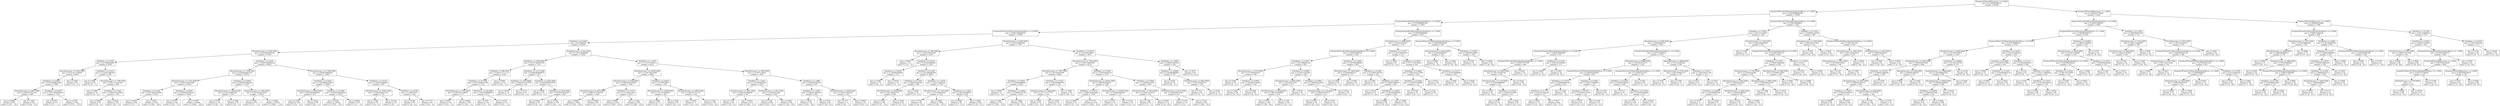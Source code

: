digraph Tree {
0 [label="NumberOfTimes90DaysLate <= 0.5000\ngini = 0.129328546814\nsamples = 80180", shape="box"] ;
1 [label="NumberOfTime30-59DaysPastDueNotWorse <= 1.5000\ngini = 0.0933586884308\nsamples = 75638", shape="box"] ;
0 -> 1 ;
2 [label="NumberOfTime60-89DaysPastDueNotWorse <= 0.5000\ngini = 0.0783669697581\nsamples = 72407", shape="box"] ;
1 -> 2 ;
3 [label="NumberOfTime30-59DaysPastDueNotWorse <= 0.5000\ngini = 0.0691168549078\nsamples = 70390", shape="box"] ;
2 -> 3 ;
4 [label="DebtRatio <= 0.5632\ngini = 0.057686196\nsamples = 63209", shape="box"] ;
3 -> 4 ;
5 [label="MonthlyIncome <= 3045.5000\ngini = 0.0478836539183\nsamples = 51947", shape="box"] ;
4 -> 5 ;
6 [label="DebtRatio <= 0.5255\ngini = 0.07568545499\nsamples = 8326", shape="box"] ;
5 -> 6 ;
7 [label="MonthlyIncome <= 3019.5000\ngini = 0.0741317190606\nsamples = 8067", shape="box"] ;
6 -> 7 ;
8 [label="DebtRatio <= 0.0002\ngini = 0.0733605819559\nsamples = 7998", shape="box"] ;
7 -> 8 ;
9 [label="MonthlyIncome <= 2097.0000\ngini = 0.0970275312341\nsamples = 665", shape="box"] ;
8 -> 9 ;
10 [label="gini = 0.0696\nsamples = 443\nvalue = [ 427.   16.]", shape="box"] ;
9 -> 10 ;
11 [label="gini = 0.1490\nsamples = 222\nvalue = [ 204.   18.]", shape="box"] ;
9 -> 11 ;
12 [label="DebtRatio <= 0.0025\ngini = 0.0711809253916\nsamples = 7333", shape="box"] ;
8 -> 12 ;
13 [label="gini = 0.0073\nsamples = 272\nvalue = [ 271.    1.]", shape="box"] ;
12 -> 13 ;
14 [label="gini = 0.0736\nsamples = 7061\nvalue = [ 6791.   270.]", shape="box"] ;
12 -> 14 ;
15 [label="gini = 0.1588\nsamples = 69\nvalue = [ 63.   6.]", shape="box"] ;
7 -> 15 ;
16 [label="DebtRatio <= 0.5319\ngini = 0.122657682503\nsamples = 259", shape="box"] ;
6 -> 16 ;
17 [label="gini = 0.2408\nsamples = 50\nvalue = [ 43.   7.]", shape="box"] ;
16 -> 17 ;
18 [label="MonthlyIncome <= 1786.5000\ngini = 0.0911151301481\nsamples = 209", shape="box"] ;
16 -> 18 ;
19 [label="gini = 0.1800\nsamples = 50\nvalue = [ 45.   5.]", shape="box"] ;
18 -> 19 ;
20 [label="DebtRatio <= 0.5441\ngini = 0.0609153118943\nsamples = 159", shape="box"] ;
18 -> 20 ;
21 [label="gini = 0.0000\nsamples = 56\nvalue = [ 56.   0.]", shape="box"] ;
20 -> 21 ;
22 [label="gini = 0.0924\nsamples = 103\nvalue = [ 98.   5.]", shape="box"] ;
20 -> 22 ;
23 [label="DebtRatio <= 0.3195\ngini = 0.0424768294428\nsamples = 43621", shape="box"] ;
5 -> 23 ;
24 [label="MonthlyIncome <= 7224.5000\ngini = 0.0359463827134\nsamples = 28730", shape="box"] ;
23 -> 24 ;
25 [label="MonthlyIncome <= 3725.5000\ngini = 0.0425732412568\nsamples = 15533", shape="box"] ;
24 -> 25 ;
26 [label="DebtRatio <= 0.0144\ngini = 0.0574649135946\nsamples = 2533", shape="box"] ;
25 -> 26 ;
27 [label="gini = 0.0238\nsamples = 580\nvalue = [ 573.    7.]", shape="box"] ;
26 -> 27 ;
28 [label="gini = 0.0672\nsamples = 1953\nvalue = [ 1885.    68.]", shape="box"] ;
26 -> 28 ;
29 [label="DebtRatio <= 0.0001\ngini = 0.0396429704142\nsamples = 13000", shape="box"] ;
25 -> 29 ;
30 [label="gini = 0.0727\nsamples = 344\nvalue = [ 331.   13.]", shape="box"] ;
29 -> 30 ;
31 [label="gini = 0.0387\nsamples = 12656\nvalue = [ 12406.    250.]", shape="box"] ;
29 -> 31 ;
32 [label="DebtRatio <= 0.0000\ngini = 0.0280854460202\nsamples = 13197", shape="box"] ;
24 -> 32 ;
33 [label="MonthlyIncome <= 10916.5000\ngini = 0.103732897085\nsamples = 164", shape="box"] ;
32 -> 33 ;
34 [label="gini = 0.0701\nsamples = 110\nvalue = [ 106.    4.]", shape="box"] ;
33 -> 34 ;
35 [label="gini = 0.1680\nsamples = 54\nvalue = [ 49.   5.]", shape="box"] ;
33 -> 35 ;
36 [label="MonthlyIncome <= 7599.5000\ngini = 0.0270914675634\nsamples = 13033", shape="box"] ;
32 -> 36 ;
37 [label="gini = 0.0061\nsamples = 974\nvalue = [ 971.    3.]", shape="box"] ;
36 -> 37 ;
38 [label="gini = 0.0288\nsamples = 12059\nvalue = [ 11883.    176.]", shape="box"] ;
36 -> 38 ;
39 [label="MonthlyIncome <= 17569.5000\ngini = 0.0549455968582\nsamples = 14891", shape="box"] ;
23 -> 39 ;
40 [label="DebtRatio <= 0.3226\ngini = 0.0538684253049\nsamples = 14584", shape="box"] ;
39 -> 40 ;
41 [label="MonthlyIncome <= 8520.5000\ngini = 0.0974862909903\nsamples = 253", shape="box"] ;
40 -> 41 ;
42 [label="gini = 0.1356\nsamples = 164\nvalue = [ 152.   12.]", shape="box"] ;
41 -> 42 ;
43 [label="gini = 0.0222\nsamples = 89\nvalue = [ 88.   1.]", shape="box"] ;
41 -> 43 ;
44 [label="DebtRatio <= 0.5583\ngini = 0.0530782425642\nsamples = 14331", shape="box"] ;
40 -> 44 ;
45 [label="gini = 0.0536\nsamples = 14184\nvalue = [ 13793.    391.]", shape="box"] ;
44 -> 45 ;
46 [label="gini = 0.0000\nsamples = 147\nvalue = [ 147.    0.]", shape="box"] ;
44 -> 46 ;
47 [label="DebtRatio <= 0.4133\ngini = 0.104616494605\nsamples = 307", shape="box"] ;
39 -> 47 ;
48 [label="MonthlyIncome <= 19327.5000\ngini = 0.0543054211791\nsamples = 179", shape="box"] ;
47 -> 48 ;
49 [label="gini = 0.1284\nsamples = 58\nvalue = [ 54.   4.]", shape="box"] ;
48 -> 49 ;
50 [label="gini = 0.0164\nsamples = 121\nvalue = [ 120.    1.]", shape="box"] ;
48 -> 50 ;
51 [label="DebtRatio <= 0.4705\ngini = 0.169921875\nsamples = 128", shape="box"] ;
47 -> 51 ;
52 [label="gini = 0.2188\nsamples = 64\nvalue = [ 56.   8.]", shape="box"] ;
51 -> 52 ;
53 [label="gini = 0.1172\nsamples = 64\nvalue = [ 60.   4.]", shape="box"] ;
51 -> 53 ;
54 [label="MonthlyIncome <= 931.0000\ngini = 0.101510648946\nsamples = 11262", shape="box"] ;
4 -> 54 ;
55 [label="DebtRatio <= 1606.0000\ngini = 0.0337548152709\nsamples = 1747", shape="box"] ;
54 -> 55 ;
56 [label="DebtRatio <= 896.0000\ngini = 0.0263111111111\nsamples = 1350", shape="box"] ;
55 -> 56 ;
57 [label="DebtRatio <= 44.7500\ngini = 0.0312964327186\nsamples = 1132", shape="box"] ;
56 -> 57 ;
58 [label="MonthlyIncome <= 750.5000\ngini = 0.0193351734816\nsamples = 717", shape="box"] ;
57 -> 58 ;
59 [label="gini = 0.0077\nsamples = 518\nvalue = [ 516.    2.]", shape="box"] ;
58 -> 59 ;
60 [label="gini = 0.0490\nsamples = 199\nvalue = [ 194.    5.]", shape="box"] ;
58 -> 60 ;
61 [label="DebtRatio <= 130.5000\ngini = 0.051606909566\nsamples = 415", shape="box"] ;
57 -> 61 ;
62 [label="gini = 0.1097\nsamples = 103\nvalue = [ 97.   6.]", shape="box"] ;
61 -> 62 ;
63 [label="gini = 0.0315\nsamples = 312\nvalue = [ 307.    5.]", shape="box"] ;
61 -> 63 ;
64 [label="gini = 0.0000\nsamples = 218\nvalue = [ 218.    0.]", shape="box"] ;
56 -> 64 ;
65 [label="DebtRatio <= 2113.2500\ngini = 0.0586260936875\nsamples = 397", shape="box"] ;
55 -> 65 ;
66 [label="DebtRatio <= 1879.0000\ngini = 0.0920915712799\nsamples = 124", shape="box"] ;
65 -> 66 ;
67 [label="gini = 0.0526\nsamples = 74\nvalue = [ 72.   2.]", shape="box"] ;
66 -> 67 ;
68 [label="gini = 0.1472\nsamples = 50\nvalue = [ 46.   4.]", shape="box"] ;
66 -> 68 ;
69 [label="DebtRatio <= 2423.5000\ngini = 0.0429899770559\nsamples = 273", shape="box"] ;
65 -> 69 ;
70 [label="gini = 0.0000\nsamples = 53\nvalue = [ 53.   0.]", shape="box"] ;
69 -> 70 ;
71 [label="DebtRatio <= 3235.5000\ngini = 0.0530578512397\nsamples = 220", shape="box"] ;
69 -> 71 ;
72 [label="gini = 0.0783\nsamples = 98\nvalue = [ 94.   4.]", shape="box"] ;
71 -> 72 ;
73 [label="gini = 0.0322\nsamples = 122\nvalue = [ 120.    2.]", shape="box"] ;
71 -> 73 ;
74 [label="DebtRatio <= 1.1553\ngini = 0.113373198112\nsamples = 9515", shape="box"] ;
54 -> 74 ;
75 [label="MonthlyIncome <= 10030.0000\ngini = 0.104778221668\nsamples = 8023", shape="box"] ;
74 -> 75 ;
76 [label="MonthlyIncome <= 4148.0000\ngini = 0.0999739726588\nsamples = 7504", shape="box"] ;
75 -> 76 ;
77 [label="MonthlyIncome <= 4074.0000\ngini = 0.0867077750108\nsamples = 3589", shape="box"] ;
76 -> 77 ;
78 [label="gini = 0.0889\nsamples = 3495\nvalue = [ 3332.   163.]", shape="box"] ;
77 -> 78 ;
79 [label="gini = 0.0000\nsamples = 94\nvalue = [ 94.   0.]", shape="box"] ;
77 -> 79 ;
80 [label="DebtRatio <= 0.7379\ngini = 0.11194537824\nsamples = 3915", shape="box"] ;
76 -> 80 ;
81 [label="gini = 0.0981\nsamples = 2514\nvalue = [ 2384.   130.]", shape="box"] ;
80 -> 81 ;
82 [label="gini = 0.1362\nsamples = 1401\nvalue = [ 1298.   103.]", shape="box"] ;
80 -> 82 ;
83 [label="DebtRatio <= 0.6361\ngini = 0.17099728617\nsamples = 519", shape="box"] ;
75 -> 83 ;
84 [label="MonthlyIncome <= 12662.0000\ngini = 0.111237836395\nsamples = 203", shape="box"] ;
83 -> 84 ;
85 [label="gini = 0.0683\nsamples = 113\nvalue = [ 109.    4.]", shape="box"] ;
84 -> 85 ;
86 [label="gini = 0.1620\nsamples = 90\nvalue = [ 82.   8.]", shape="box"] ;
84 -> 86 ;
87 [label="MonthlyIncome <= 10903.0000\ngini = 0.206757731133\nsamples = 316", shape="box"] ;
83 -> 87 ;
88 [label="gini = 0.2975\nsamples = 77\nvalue = [ 63.  14.]", shape="box"] ;
87 -> 88 ;
89 [label="gini = 0.1739\nsamples = 239\nvalue = [ 216.   23.]", shape="box"] ;
87 -> 89 ;
90 [label="MonthlyIncome <= 3656.0000\ngini = 0.15797119939\nsamples = 1492", shape="box"] ;
74 -> 90 ;
91 [label="DebtRatio <= 1.4915\ngini = 0.115630825902\nsamples = 1055", shape="box"] ;
90 -> 91 ;
92 [label="MonthlyIncome <= 1461.5000\ngini = 0.0830191908936\nsamples = 507", shape="box"] ;
91 -> 92 ;
93 [label="gini = 0.1732\nsamples = 94\nvalue = [ 85.   9.]", shape="box"] ;
92 -> 93 ;
94 [label="gini = 0.0610\nsamples = 413\nvalue = [ 400.   13.]", shape="box"] ;
92 -> 94 ;
95 [label="MonthlyIncome <= 2413.5000\ngini = 0.14462011828\nsamples = 548", shape="box"] ;
91 -> 95 ;
96 [label="gini = 0.1194\nsamples = 392\nvalue = [ 367.   25.]", shape="box"] ;
95 -> 96 ;
97 [label="gini = 0.2041\nsamples = 156\nvalue = [ 138.   18.]", shape="box"] ;
95 -> 97 ;
98 [label="DebtRatio <= 1.6967\ngini = 0.250009163791\nsamples = 437", shape="box"] ;
90 -> 98 ;
99 [label="DebtRatio <= 1.4567\ngini = 0.292912459563\nsamples = 303", shape="box"] ;
98 -> 99 ;
100 [label="gini = 0.2674\nsamples = 239\nvalue = [ 201.   38.]", shape="box"] ;
99 -> 100 ;
101 [label="gini = 0.3750\nsamples = 64\nvalue = [ 48.  16.]", shape="box"] ;
99 -> 101 ;
102 [label="MonthlyIncome <= 6320.5000\ngini = 0.138115393183\nsamples = 134", shape="box"] ;
98 -> 102 ;
103 [label="gini = 0.1777\nsamples = 71\nvalue = [ 64.   7.]", shape="box"] ;
102 -> 103 ;
104 [label="gini = 0.0907\nsamples = 63\nvalue = [ 60.   3.]", shape="box"] ;
102 -> 104 ;
105 [label="MonthlyIncome <= 4000.5000\ngini = 0.163276805382\nsamples = 7181", shape="box"] ;
3 -> 105 ;
106 [label="MonthlyIncome <= 386.5000\ngini = 0.215978679248\nsamples = 2306", shape="box"] ;
105 -> 106 ;
107 [label="gini = 0.0000\nsamples = 113\nvalue = [ 113.    0.]", shape="box"] ;
106 -> 107 ;
108 [label="DebtRatio <= 0.0123\ngini = 0.225463892595\nsamples = 2193", shape="box"] ;
106 -> 108 ;
109 [label="DebtRatio <= 0.0040\ngini = 0.118048236096\nsamples = 127", shape="box"] ;
108 -> 109 ;
110 [label="gini = 0.1490\nsamples = 74\nvalue = [ 68.   6.]", shape="box"] ;
109 -> 110 ;
111 [label="gini = 0.0726\nsamples = 53\nvalue = [ 51.   2.]", shape="box"] ;
109 -> 111 ;
112 [label="DebtRatio <= 0.1356\ngini = 0.231489594589\nsamples = 2066", shape="box"] ;
108 -> 112 ;
113 [label="DebtRatio <= 0.1203\ngini = 0.284934221623\nsamples = 308", shape="box"] ;
112 -> 113 ;
114 [label="MonthlyIncome <= 3329.0000\ngini = 0.251186827715\nsamples = 258", shape="box"] ;
113 -> 114 ;
115 [label="gini = 0.2128\nsamples = 190\nvalue = [ 167.   23.]", shape="box"] ;
114 -> 115 ;
116 [label="gini = 0.3439\nsamples = 68\nvalue = [ 53.  15.]", shape="box"] ;
114 -> 116 ;
117 [label="gini = 0.4200\nsamples = 50\nvalue = [ 35.  15.]", shape="box"] ;
113 -> 117 ;
118 [label="DebtRatio <= 1.0478\ngini = 0.221516202221\nsamples = 1758", shape="box"] ;
112 -> 118 ;
119 [label="MonthlyIncome <= 1251.5000\ngini = 0.211559415045\nsamples = 1522", shape="box"] ;
118 -> 119 ;
120 [label="gini = 0.3750\nsamples = 64\nvalue = [ 48.  16.]", shape="box"] ;
119 -> 120 ;
121 [label="gini = 0.2028\nsamples = 1458\nvalue = [ 1291.   167.]", shape="box"] ;
119 -> 121 ;
122 [label="DebtRatio <= 1.1484\ngini = 0.281528296467\nsamples = 236", shape="box"] ;
118 -> 122 ;
123 [label="gini = 0.3848\nsamples = 50\nvalue = [ 37.  13.]", shape="box"] ;
122 -> 123 ;
124 [label="gini = 0.2482\nsamples = 186\nvalue = [ 159.   27.]", shape="box"] ;
122 -> 124 ;
125 [label="DebtRatio <= 0.7639\ngini = 0.136785798817\nsamples = 4875", shape="box"] ;
105 -> 125 ;
126 [label="MonthlyIncome <= 7503.0000\ngini = 0.125478407006\nsamples = 4579", shape="box"] ;
125 -> 126 ;
127 [label="MonthlyIncome <= 7287.5000\ngini = 0.143700455389\nsamples = 2464", shape="box"] ;
126 -> 127 ;
128 [label="DebtRatio <= 0.0051\ngini = 0.136049489697\nsamples = 2302", shape="box"] ;
127 -> 128 ;
129 [label="gini = 0.0000\nsamples = 51\nvalue = [ 51.   0.]", shape="box"] ;
128 -> 129 ;
130 [label="DebtRatio <= 0.4842\ngini = 0.138882151395\nsamples = 2251", shape="box"] ;
128 -> 130 ;
131 [label="gini = 0.1485\nsamples = 1721\nvalue = [ 1582.   139.]", shape="box"] ;
130 -> 131 ;
132 [label="gini = 0.1068\nsamples = 530\nvalue = [ 500.   30.]", shape="box"] ;
130 -> 132 ;
133 [label="DebtRatio <= 0.4103\ngini = 0.243636640756\nsamples = 162", shape="box"] ;
127 -> 133 ;
134 [label="MonthlyIncome <= 7426.5000\ngini = 0.277777777778\nsamples = 108", shape="box"] ;
133 -> 134 ;
135 [label="gini = 0.3200\nsamples = 50\nvalue = [ 40.  10.]", shape="box"] ;
134 -> 135 ;
136 [label="gini = 0.2378\nsamples = 58\nvalue = [ 50.   8.]", shape="box"] ;
134 -> 136 ;
137 [label="gini = 0.1680\nsamples = 54\nvalue = [ 49.   5.]", shape="box"] ;
133 -> 137 ;
138 [label="DebtRatio <= 0.3544\ngini = 0.103676430316\nsamples = 2115", shape="box"] ;
126 -> 138 ;
139 [label="MonthlyIncome <= 20791.5000\ngini = 0.080502789351\nsamples = 1309", shape="box"] ;
138 -> 139 ;
140 [label="DebtRatio <= 0.0275\ngini = 0.0691540976947\nsamples = 1199", shape="box"] ;
139 -> 140 ;
141 [label="gini = 0.0000\nsamples = 61\nvalue = [ 61.   0.]", shape="box"] ;
140 -> 141 ;
142 [label="gini = 0.0727\nsamples = 1138\nvalue = [ 1095.    43.]", shape="box"] ;
140 -> 142 ;
143 [label="MonthlyIncome <= 29583.5000\ngini = 0.194380165289\nsamples = 110", shape="box"] ;
139 -> 143 ;
144 [label="gini = 0.2737\nsamples = 55\nvalue = [ 46.   9.]", shape="box"] ;
143 -> 144 ;
145 [label="gini = 0.1031\nsamples = 55\nvalue = [ 52.   3.]", shape="box"] ;
143 -> 145 ;
146 [label="DebtRatio <= 0.3969\ngini = 0.139909118337\nsamples = 806", shape="box"] ;
138 -> 146 ;
147 [label="MonthlyIncome <= 9915.0000\ngini = 0.239611010734\nsamples = 194", shape="box"] ;
146 -> 147 ;
148 [label="gini = 0.1562\nsamples = 82\nvalue = [ 75.   7.]", shape="box"] ;
147 -> 148 ;
149 [label="gini = 0.2934\nsamples = 112\nvalue = [ 92.  20.]", shape="box"] ;
147 -> 149 ;
150 [label="MonthlyIncome <= 8147.0000\ngini = 0.104938271605\nsamples = 612", shape="box"] ;
146 -> 150 ;
151 [label="gini = 0.0179\nsamples = 111\nvalue = [ 110.    1.]", shape="box"] ;
150 -> 151 ;
152 [label="gini = 0.1231\nsamples = 501\nvalue = [ 468.   33.]", shape="box"] ;
150 -> 152 ;
153 [label="DebtRatio <= 1.0985\ngini = 0.289627465303\nsamples = 296", shape="box"] ;
125 -> 153 ;
154 [label="DebtRatio <= 0.8098\ngini = 0.243860960087\nsamples = 197", shape="box"] ;
153 -> 154 ;
155 [label="gini = 0.3436\nsamples = 59\nvalue = [ 46.  13.]", shape="box"] ;
154 -> 155 ;
156 [label="MonthlyIncome <= 6602.0000\ngini = 0.193761814745\nsamples = 138", shape="box"] ;
154 -> 156 ;
157 [label="gini = 0.1511\nsamples = 85\nvalue = [ 78.   7.]", shape="box"] ;
156 -> 157 ;
158 [label="gini = 0.2563\nsamples = 53\nvalue = [ 45.   8.]", shape="box"] ;
156 -> 158 ;
159 [label="gini = 0.3673\nsamples = 99\nvalue = [ 75.  24.]", shape="box"] ;
153 -> 159 ;
160 [label="NumberOfTime60-89DaysPastDueNotWorse <= 1.5000\ngini = 0.338309299069\nsamples = 2017", shape="box"] ;
2 -> 160 ;
161 [label="MonthlyIncome <= 8000.5000\ngini = 0.314015143257\nsamples = 1779", shape="box"] ;
160 -> 161 ;
162 [label="NumberOfTime30-59DaysPastDueNotWorse <= 0.5000\ngini = 0.336328308705\nsamples = 1407", shape="box"] ;
161 -> 162 ;
163 [label="DebtRatio <= 0.1057\ngini = 0.301188689196\nsamples = 942", shape="box"] ;
162 -> 163 ;
164 [label="MonthlyIncome <= 2743.0000\ngini = 0.377564034435\nsamples = 194", shape="box"] ;
163 -> 164 ;
165 [label="gini = 0.1800\nsamples = 50\nvalue = [ 45.   5.]", shape="box"] ;
164 -> 165 ;
166 [label="DebtRatio <= 0.0592\ngini = 0.424382716049\nsamples = 144", shape="box"] ;
164 -> 166 ;
167 [label="gini = 0.3803\nsamples = 94\nvalue = [ 70.  24.]", shape="box"] ;
166 -> 167 ;
168 [label="gini = 0.4800\nsamples = 50\nvalue = [ 30.  20.]", shape="box"] ;
166 -> 168 ;
169 [label="DebtRatio <= 0.5986\ngini = 0.278371557665\nsamples = 748", shape="box"] ;
163 -> 169 ;
170 [label="MonthlyIncome <= 6903.5000\ngini = 0.25340371303\nsamples = 571", shape="box"] ;
169 -> 170 ;
171 [label="MonthlyIncome <= 5436.0000\ngini = 0.240129799892\nsamples = 516", shape="box"] ;
170 -> 171 ;
172 [label="gini = 0.2743\nsamples = 390\nvalue = [ 326.   64.]", shape="box"] ;
171 -> 172 ;
173 [label="gini = 0.1189\nsamples = 126\nvalue = [ 118.    8.]", shape="box"] ;
171 -> 173 ;
174 [label="gini = 0.3610\nsamples = 55\nvalue = [ 42.  13.]", shape="box"] ;
170 -> 174 ;
175 [label="DebtRatio <= 0.9661\ngini = 0.349835615564\nsamples = 177", shape="box"] ;
169 -> 175 ;
176 [label="MonthlyIncome <= 3733.0000\ngini = 0.394651975275\nsamples = 122", shape="box"] ;
175 -> 176 ;
177 [label="gini = 0.4367\nsamples = 59\nvalue = [ 40.  19.]", shape="box"] ;
176 -> 177 ;
178 [label="gini = 0.3457\nsamples = 63\nvalue = [ 49.  14.]", shape="box"] ;
176 -> 178 ;
179 [label="gini = 0.2221\nsamples = 55\nvalue = [ 48.   7.]", shape="box"] ;
175 -> 179 ;
180 [label="DebtRatio <= 0.1658\ngini = 0.397049369869\nsamples = 465", shape="box"] ;
162 -> 180 ;
181 [label="MonthlyIncome <= 3569.5000\ngini = 0.334560263137\nsamples = 113", shape="box"] ;
180 -> 181 ;
182 [label="gini = 0.2408\nsamples = 50\nvalue = [ 43.   7.]", shape="box"] ;
181 -> 182 ;
183 [label="gini = 0.3941\nsamples = 63\nvalue = [ 46.  17.]", shape="box"] ;
181 -> 183 ;
184 [label="DebtRatio <= 0.2382\ngini = 0.413981792355\nsamples = 352", shape="box"] ;
180 -> 184 ;
185 [label="gini = 0.4785\nsamples = 53\nvalue = [ 32.  21.]", shape="box"] ;
184 -> 185 ;
186 [label="DebtRatio <= 0.3977\ngini = 0.398071609937\nsamples = 299", shape="box"] ;
184 -> 186 ;
187 [label="gini = 0.3273\nsamples = 97\nvalue = [ 77.  20.]", shape="box"] ;
186 -> 187 ;
188 [label="DebtRatio <= 0.4822\ngini = 0.425448485443\nsamples = 202", shape="box"] ;
186 -> 188 ;
189 [label="gini = 0.4800\nsamples = 50\nvalue = [ 30.  20.]", shape="box"] ;
188 -> 189 ;
190 [label="gini = 0.3999\nsamples = 152\nvalue = [ 110.   42.]", shape="box"] ;
188 -> 190 ;
191 [label="DebtRatio <= 0.1317\ngini = 0.216730257833\nsamples = 372", shape="box"] ;
161 -> 191 ;
192 [label="gini = 0.3636\nsamples = 67\nvalue = [ 51.  16.]", shape="box"] ;
191 -> 192 ;
193 [label="DebtRatio <= 0.3965\ngini = 0.177371674281\nsamples = 305", shape="box"] ;
191 -> 193 ;
194 [label="DebtRatio <= 0.2683\ngini = 0.0932333717801\nsamples = 204", shape="box"] ;
193 -> 194 ;
195 [label="DebtRatio <= 0.2034\ngini = 0.150247933884\nsamples = 110", shape="box"] ;
194 -> 195 ;
196 [label="gini = 0.0740\nsamples = 52\nvalue = [ 50.   2.]", shape="box"] ;
195 -> 196 ;
197 [label="gini = 0.2122\nsamples = 58\nvalue = [ 51.   7.]", shape="box"] ;
195 -> 197 ;
198 [label="gini = 0.0211\nsamples = 94\nvalue = [ 93.   1.]", shape="box"] ;
194 -> 198 ;
199 [label="DebtRatio <= 0.5115\ngini = 0.317615920008\nsamples = 101", shape="box"] ;
193 -> 199 ;
200 [label="gini = 0.2645\nsamples = 51\nvalue = [ 43.   8.]", shape="box"] ;
199 -> 200 ;
201 [label="gini = 0.3648\nsamples = 50\nvalue = [ 38.  12.]", shape="box"] ;
199 -> 201 ;
202 [label="NumberOfTime30-59DaysPastDueNotWorse <= 0.5000\ngini = 0.466068780453\nsamples = 238", shape="box"] ;
160 -> 202 ;
203 [label="MonthlyIncome <= 4630.5000\ngini = 0.415600024037\nsamples = 129", shape="box"] ;
202 -> 203 ;
204 [label="gini = 0.3820\nsamples = 70\nvalue = [ 52.  18.]", shape="box"] ;
203 -> 204 ;
205 [label="gini = 0.4481\nsamples = 59\nvalue = [ 39.  20.]", shape="box"] ;
203 -> 205 ;
206 [label="DebtRatio <= 0.3091\ngini = 0.496591196027\nsamples = 109", shape="box"] ;
202 -> 206 ;
207 [label="gini = 0.4767\nsamples = 51\nvalue = [ 31.  20.]", shape="box"] ;
206 -> 207 ;
208 [label="gini = 0.4994\nsamples = 58\nvalue = [ 28.  30.]", shape="box"] ;
206 -> 208 ;
209 [label="NumberOfTime30-59DaysPastDueNotWorse <= 3.5000\ngini = 0.358140694627\nsamples = 3231", shape="box"] ;
1 -> 209 ;
210 [label="DebtRatio <= 0.5022\ngini = 0.33137134201\nsamples = 2762", shape="box"] ;
209 -> 210 ;
211 [label="MonthlyIncome <= 4200.5000\ngini = 0.29085867231\nsamples = 1891", shape="box"] ;
210 -> 211 ;
212 [label="NumberOfTime60-89DaysPastDueNotWorse <= 0.5000\ngini = 0.385874465466\nsamples = 517", shape="box"] ;
211 -> 212 ;
213 [label="NumberOfTime30-59DaysPastDueNotWorse <= 2.5000\ngini = 0.358477517047\nsamples = 406", shape="box"] ;
212 -> 213 ;
214 [label="MonthlyIncome <= 3941.0000\ngini = 0.341157024793\nsamples = 330", shape="box"] ;
213 -> 214 ;
215 [label="MonthlyIncome <= 2116.5000\ngini = 0.318230968858\nsamples = 272", shape="box"] ;
214 -> 215 ;
216 [label="gini = 0.4160\nsamples = 61\nvalue = [ 43.  18.]", shape="box"] ;
215 -> 216 ;
217 [label="DebtRatio <= 0.3633\ngini = 0.28301251095\nsamples = 211", shape="box"] ;
215 -> 217 ;
218 [label="gini = 0.2476\nsamples = 152\nvalue = [ 130.   22.]", shape="box"] ;
217 -> 218 ;
219 [label="gini = 0.3620\nsamples = 59\nvalue = [ 45.  14.]", shape="box"] ;
217 -> 219 ;
220 [label="gini = 0.4281\nsamples = 58\nvalue = [ 40.  18.]", shape="box"] ;
214 -> 220 ;
221 [label="gini = 0.4221\nsamples = 76\nvalue = [ 53.  23.]", shape="box"] ;
213 -> 221 ;
222 [label="DebtRatio <= 0.2352\ngini = 0.461001542083\nsamples = 111", shape="box"] ;
212 -> 222 ;
223 [label="gini = 0.4800\nsamples = 55\nvalue = [ 33.  22.]", shape="box"] ;
222 -> 223 ;
224 [label="gini = 0.4362\nsamples = 56\nvalue = [ 38.  18.]", shape="box"] ;
222 -> 224 ;
225 [label="NumberOfTime60-89DaysPastDueNotWorse <= 0.5000\ngini = 0.247712243813\nsamples = 1374", shape="box"] ;
211 -> 225 ;
226 [label="MonthlyIncome <= 9808.0000\ngini = 0.223803512519\nsamples = 1145", shape="box"] ;
225 -> 226 ;
227 [label="NumberOfTime30-59DaysPastDueNotWorse <= 2.5000\ngini = 0.246654250285\nsamples = 812", shape="box"] ;
226 -> 227 ;
228 [label="DebtRatio <= 0.4374\ngini = 0.228466453765\nsamples = 593", shape="box"] ;
227 -> 228 ;
229 [label="DebtRatio <= 0.1712\ngini = 0.214015541231\nsamples = 517", shape="box"] ;
228 -> 229 ;
230 [label="gini = 0.2851\nsamples = 151\nvalue = [ 125.   26.]", shape="box"] ;
229 -> 230 ;
231 [label="gini = 0.1817\nsamples = 366\nvalue = [ 329.   37.]", shape="box"] ;
229 -> 231 ;
232 [label="gini = 0.3168\nsamples = 76\nvalue = [ 61.  15.]", shape="box"] ;
228 -> 232 ;
233 [label="DebtRatio <= 0.3462\ngini = 0.292737849503\nsamples = 219", shape="box"] ;
227 -> 233 ;
234 [label="DebtRatio <= 0.2017\ngini = 0.335393711368\nsamples = 122", shape="box"] ;
233 -> 234 ;
235 [label="gini = 0.2279\nsamples = 61\nvalue = [ 53.   8.]", shape="box"] ;
234 -> 235 ;
236 [label="gini = 0.4160\nsamples = 61\nvalue = [ 43.  18.]", shape="box"] ;
234 -> 236 ;
237 [label="gini = 0.2321\nsamples = 97\nvalue = [ 84.  13.]", shape="box"] ;
233 -> 237 ;
238 [label="NumberOfTime30-59DaysPastDueNotWorse <= 2.5000\ngini = 0.163947731515\nsamples = 333", shape="box"] ;
226 -> 238 ;
239 [label="DebtRatio <= 0.2184\ngini = 0.134625390219\nsamples = 248", shape="box"] ;
238 -> 239 ;
240 [label="gini = 0.0713\nsamples = 81\nvalue = [ 78.   3.]", shape="box"] ;
239 -> 240 ;
241 [label="DebtRatio <= 0.3454\ngini = 0.16350532468\nsamples = 167", shape="box"] ;
239 -> 241 ;
242 [label="gini = 0.2112\nsamples = 100\nvalue = [ 88.  12.]", shape="box"] ;
241 -> 242 ;
243 [label="gini = 0.0855\nsamples = 67\nvalue = [ 64.   3.]", shape="box"] ;
241 -> 243 ;
244 [label="gini = 0.2425\nsamples = 85\nvalue = [ 73.  12.]", shape="box"] ;
238 -> 244 ;
245 [label="MonthlyIncome <= 6808.0000\ngini = 0.35102305448\nsamples = 229", shape="box"] ;
225 -> 245 ;
246 [label="MonthlyIncome <= 5702.5000\ngini = 0.297520661157\nsamples = 110", shape="box"] ;
245 -> 246 ;
247 [label="gini = 0.3792\nsamples = 59\nvalue = [ 44.  15.]", shape="box"] ;
246 -> 247 ;
248 [label="gini = 0.1769\nsamples = 51\nvalue = [ 46.   5.]", shape="box"] ;
246 -> 248 ;
249 [label="DebtRatio <= 0.3214\ngini = 0.393192571146\nsamples = 119", shape="box"] ;
245 -> 249 ;
250 [label="gini = 0.4411\nsamples = 67\nvalue = [ 45.  22.]", shape="box"] ;
249 -> 250 ;
251 [label="gini = 0.3107\nsamples = 52\nvalue = [ 42.  10.]", shape="box"] ;
249 -> 251 ;
252 [label="MonthlyIncome <= 1166.5000\ngini = 0.404328265939\nsamples = 871", shape="box"] ;
210 -> 252 ;
253 [label="gini = 0.1189\nsamples = 63\nvalue = [ 59.   4.]", shape="box"] ;
252 -> 253 ;
254 [label="NumberOfTime60-89DaysPastDueNotWorse <= 0.5000\ngini = 0.418607857073\nsamples = 808", shape="box"] ;
252 -> 254 ;
255 [label="DebtRatio <= 0.9217\ngini = 0.394674845946\nsamples = 658", shape="box"] ;
254 -> 255 ;
256 [label="MonthlyIncome <= 7183.5000\ngini = 0.372041522491\nsamples = 510", shape="box"] ;
255 -> 256 ;
257 [label="MonthlyIncome <= 3945.5000\ngini = 0.39582013492\nsamples = 379", shape="box"] ;
256 -> 257 ;
258 [label="DebtRatio <= 0.6832\ngini = 0.330585876587\nsamples = 134", shape="box"] ;
257 -> 258 ;
259 [label="gini = 0.3717\nsamples = 77\nvalue = [ 58.  19.]", shape="box"] ;
258 -> 259 ;
260 [label="gini = 0.2659\nsamples = 57\nvalue = [ 48.   9.]", shape="box"] ;
258 -> 260 ;
261 [label="MonthlyIncome <= 4692.5000\ngini = 0.424822990421\nsamples = 245", shape="box"] ;
257 -> 261 ;
262 [label="gini = 0.4721\nsamples = 55\nvalue = [ 34.  21.]", shape="box"] ;
261 -> 262 ;
263 [label="gini = 0.4069\nsamples = 190\nvalue = [ 136.   54.]", shape="box"] ;
261 -> 263 ;
264 [label="MonthlyIncome <= 9991.5000\ngini = 0.289493619253\nsamples = 131", shape="box"] ;
256 -> 264 ;
265 [label="gini = 0.1862\nsamples = 77\nvalue = [ 69.   8.]", shape="box"] ;
264 -> 265 ;
266 [label="gini = 0.4012\nsamples = 54\nvalue = [ 39.  15.]", shape="box"] ;
264 -> 266 ;
267 [label="MonthlyIncome <= 3306.5000\ngini = 0.45580715851\nsamples = 148", shape="box"] ;
255 -> 267 ;
268 [label="gini = 0.3893\nsamples = 68\nvalue = [ 50.  18.]", shape="box"] ;
267 -> 268 ;
269 [label="gini = 0.4888\nsamples = 80\nvalue = [ 46.  34.]", shape="box"] ;
267 -> 269 ;
270 [label="DebtRatio <= 0.7928\ngini = 0.4872\nsamples = 150", shape="box"] ;
254 -> 270 ;
271 [label="gini = 0.4553\nsamples = 97\nvalue = [ 63.  34.]", shape="box"] ;
270 -> 271 ;
272 [label="gini = 0.4956\nsamples = 53\nvalue = [ 24.  29.]", shape="box"] ;
270 -> 272 ;
273 [label="DebtRatio <= 0.3224\ngini = 0.468883120189\nsamples = 469", shape="box"] ;
209 -> 273 ;
274 [label="MonthlyIncome <= 7203.0000\ngini = 0.401605517553\nsamples = 133", shape="box"] ;
273 -> 274 ;
275 [label="gini = 0.4621\nsamples = 69\nvalue = [ 44.  25.]", shape="box"] ;
274 -> 275 ;
276 [label="gini = 0.3047\nsamples = 64\nvalue = [ 52.  12.]", shape="box"] ;
274 -> 276 ;
277 [label="NumberOfTime60-89DaysPastDueNotWorse <= 0.5000\ngini = 0.4851013322\nsamples = 336", shape="box"] ;
273 -> 277 ;
278 [label="MonthlyIncome <= 7683.5000\ngini = 0.471243422534\nsamples = 221", shape="box"] ;
277 -> 278 ;
279 [label="MonthlyIncome <= 5053.5000\ngini = 0.451698319942\nsamples = 148", shape="box"] ;
278 -> 279 ;
280 [label="gini = 0.4745\nsamples = 93\nvalue = [ 57.  36.]", shape="box"] ;
279 -> 280 ;
281 [label="gini = 0.3967\nsamples = 55\nvalue = [ 40.  15.]", shape="box"] ;
279 -> 281 ;
282 [label="gini = 0.4954\nsamples = 73\nvalue = [ 40.  33.]", shape="box"] ;
278 -> 282 ;
283 [label="MonthlyIncome <= 5225.0000\ngini = 0.499054820416\nsamples = 115", shape="box"] ;
277 -> 283 ;
284 [label="gini = 0.4966\nsamples = 61\nvalue = [ 28.  33.]", shape="box"] ;
283 -> 284 ;
285 [label="gini = 0.4829\nsamples = 54\nvalue = [ 32.  22.]", shape="box"] ;
283 -> 285 ;
286 [label="NumberOfTimes90DaysLate <= 1.5000\ngini = 0.483543776846\nsamples = 4542", shape="box"] ;
0 -> 286 ;
287 [label="NumberOfTime60-89DaysPastDueNotWorse <= 0.5000\ngini = 0.448357369521\nsamples = 2956", shape="box"] ;
286 -> 287 ;
288 [label="NumberOfTime30-59DaysPastDueNotWorse <= 1.5000\ngini = 0.406982097573\nsamples = 2184", shape="box"] ;
287 -> 288 ;
289 [label="NumberOfTime30-59DaysPastDueNotWorse <= 0.5000\ngini = 0.378736295235\nsamples = 1793", shape="box"] ;
288 -> 289 ;
290 [label="MonthlyIncome <= 4602.0000\ngini = 0.357693709671\nsamples = 1269", shape="box"] ;
289 -> 290 ;
291 [label="MonthlyIncome <= 3922.0000\ngini = 0.390305027084\nsamples = 696", shape="box"] ;
290 -> 291 ;
292 [label="DebtRatio <= 0.9739\ngini = 0.368201586656\nsamples = 559", shape="box"] ;
291 -> 292 ;
293 [label="MonthlyIncome <= 1837.0000\ngini = 0.380835761672\nsamples = 508", shape="box"] ;
292 -> 293 ;
294 [label="DebtRatio <= 0.0455\ngini = 0.442545245619\nsamples = 118", shape="box"] ;
293 -> 294 ;
295 [label="gini = 0.4800\nsamples = 50\nvalue = [ 30.  20.]", shape="box"] ;
294 -> 295 ;
296 [label="gini = 0.4027\nsamples = 68\nvalue = [ 49.  19.]", shape="box"] ;
294 -> 296 ;
297 [label="MonthlyIncome <= 3458.0000\ngini = 0.357777777778\nsamples = 390", shape="box"] ;
293 -> 297 ;
298 [label="gini = 0.3734\nsamples = 318\nvalue = [ 239.   79.]", shape="box"] ;
297 -> 298 ;
299 [label="gini = 0.2778\nsamples = 72\nvalue = [ 60.  12.]", shape="box"] ;
297 -> 299 ;
300 [label="gini = 0.2076\nsamples = 51\nvalue = [ 45.   6.]", shape="box"] ;
292 -> 300 ;
301 [label="MonthlyIncome <= 4148.0000\ngini = 0.459481059193\nsamples = 137", shape="box"] ;
291 -> 301 ;
302 [label="gini = 0.4928\nsamples = 50\nvalue = [ 28.  22.]", shape="box"] ;
301 -> 302 ;
303 [label="gini = 0.4281\nsamples = 87\nvalue = [ 60.  27.]", shape="box"] ;
301 -> 303 ;
304 [label="DebtRatio <= 0.4880\ngini = 0.31238178778\nsamples = 573", shape="box"] ;
290 -> 304 ;
305 [label="MonthlyIncome <= 10484.0000\ngini = 0.291586645152\nsamples = 491", shape="box"] ;
304 -> 305 ;
306 [label="MonthlyIncome <= 8839.5000\ngini = 0.305460248995\nsamples = 404", shape="box"] ;
305 -> 306 ;
307 [label="DebtRatio <= 0.0452\ngini = 0.28893357592\nsamples = 354", shape="box"] ;
306 -> 307 ;
308 [label="gini = 0.3673\nsamples = 66\nvalue = [ 50.  16.]", shape="box"] ;
307 -> 308 ;
309 [label="gini = 0.2684\nsamples = 288\nvalue = [ 242.   46.]", shape="box"] ;
307 -> 309 ;
310 [label="gini = 0.4032\nsamples = 50\nvalue = [ 36.  14.]", shape="box"] ;
306 -> 310 ;
311 [label="gini = 0.2209\nsamples = 87\nvalue = [ 76.  11.]", shape="box"] ;
305 -> 311 ;
312 [label="gini = 0.4140\nsamples = 82\nvalue = [ 58.  24.]", shape="box"] ;
304 -> 312 ;
313 [label="DebtRatio <= 0.2245\ngini = 0.42272449158\nsamples = 524", shape="box"] ;
289 -> 313 ;
314 [label="DebtRatio <= 0.0649\ngini = 0.452870113881\nsamples = 228", shape="box"] ;
313 -> 314 ;
315 [label="gini = 0.3930\nsamples = 67\nvalue = [ 49.  18.]", shape="box"] ;
314 -> 315 ;
316 [label="DebtRatio <= 0.1365\ngini = 0.470660854134\nsamples = 161", shape="box"] ;
314 -> 316 ;
317 [label="gini = 0.4945\nsamples = 67\nvalue = [ 37.  30.]", shape="box"] ;
316 -> 317 ;
318 [label="gini = 0.4421\nsamples = 94\nvalue = [ 63.  31.]", shape="box"] ;
316 -> 318 ;
319 [label="DebtRatio <= 0.3111\ngini = 0.394448502557\nsamples = 296", shape="box"] ;
313 -> 319 ;
320 [label="gini = 0.2103\nsamples = 67\nvalue = [ 59.   8.]", shape="box"] ;
319 -> 320 ;
321 [label="DebtRatio <= 0.3823\ngini = 0.431113060392\nsamples = 229", shape="box"] ;
319 -> 321 ;
322 [label="gini = 0.4767\nsamples = 51\nvalue = [ 31.  20.]", shape="box"] ;
321 -> 322 ;
323 [label="DebtRatio <= 0.5513\ngini = 0.413584143416\nsamples = 178", shape="box"] ;
321 -> 323 ;
324 [label="gini = 0.3634\nsamples = 88\nvalue = [ 67.  21.]", shape="box"] ;
323 -> 324 ;
325 [label="gini = 0.4516\nsamples = 90\nvalue = [ 59.  31.]", shape="box"] ;
323 -> 325 ;
326 [label="DebtRatio <= 0.6488\ngini = 0.488615328262\nsamples = 391", shape="box"] ;
288 -> 326 ;
327 [label="MonthlyIncome <= 6185.0000\ngini = 0.475907198096\nsamples = 328", shape="box"] ;
326 -> 327 ;
328 [label="NumberOfTime30-59DaysPastDueNotWorse <= 2.5000\ngini = 0.495485350423\nsamples = 221", shape="box"] ;
327 -> 328 ;
329 [label="DebtRatio <= 0.2204\ngini = 0.481725778547\nsamples = 136", shape="box"] ;
328 -> 329 ;
330 [label="gini = 0.4555\nsamples = 57\nvalue = [ 37.  20.]", shape="box"] ;
329 -> 330 ;
331 [label="gini = 0.4935\nsamples = 79\nvalue = [ 44.  35.]", shape="box"] ;
329 -> 331 ;
332 [label="gini = 0.4983\nsamples = 85\nvalue = [ 40.  45.]", shape="box"] ;
328 -> 332 ;
333 [label="DebtRatio <= 0.3163\ngini = 0.386409293388\nsamples = 107", shape="box"] ;
327 -> 333 ;
334 [label="gini = 0.3336\nsamples = 52\nvalue = [ 41.  11.]", shape="box"] ;
333 -> 334 ;
335 [label="gini = 0.4271\nsamples = 55\nvalue = [ 38.  17.]", shape="box"] ;
333 -> 335 ;
336 [label="gini = 0.4787\nsamples = 63\nvalue = [ 25.  38.]", shape="box"] ;
326 -> 336 ;
337 [label="DebtRatio <= 0.1585\ngini = 0.499946307283\nsamples = 772", shape="box"] ;
287 -> 337 ;
338 [label="MonthlyIncome <= 7124.0000\ngini = 0.468115498419\nsamples = 198", shape="box"] ;
337 -> 338 ;
339 [label="MonthlyIncome <= 3650.0000\ngini = 0.442932797663\nsamples = 148", shape="box"] ;
338 -> 339 ;
340 [label="gini = 0.4917\nsamples = 62\nvalue = [ 35.  27.]", shape="box"] ;
339 -> 340 ;
341 [label="gini = 0.3807\nsamples = 86\nvalue = [ 64.  22.]", shape="box"] ;
339 -> 341 ;
342 [label="gini = 0.5000\nsamples = 50\nvalue = [ 25.  25.]", shape="box"] ;
338 -> 342 ;
343 [label="MonthlyIncome <= 7915.0000\ngini = 0.497323022011\nsamples = 574", shape="box"] ;
337 -> 343 ;
344 [label="NumberOfTime30-59DaysPastDueNotWorse <= 0.5000\ngini = 0.492493243138\nsamples = 506", shape="box"] ;
343 -> 344 ;
345 [label="MonthlyIncome <= 3787.5000\ngini = 0.497122473246\nsamples = 145", shape="box"] ;
344 -> 345 ;
346 [label="gini = 0.4992\nsamples = 73\nvalue = [ 35.  38.]", shape="box"] ;
345 -> 346 ;
347 [label="gini = 0.4811\nsamples = 72\nvalue = [ 43.  29.]", shape="box"] ;
345 -> 347 ;
348 [label="NumberOfTime60-89DaysPastDueNotWorse <= 1.5000\ngini = 0.479554331228\nsamples = 361", shape="box"] ;
344 -> 348 ;
349 [label="NumberOfTime30-59DaysPastDueNotWorse <= 2.5000\ngini = 0.4928409672\nsamples = 234", shape="box"] ;
348 -> 349 ;
350 [label="MonthlyIncome <= 3619.0000\ngini = 0.498780673678\nsamples = 162", shape="box"] ;
349 -> 350 ;
351 [label="gini = 0.4954\nsamples = 73\nvalue = [ 40.  33.]", shape="box"] ;
350 -> 351 ;
352 [label="gini = 0.4858\nsamples = 89\nvalue = [ 37.  52.]", shape="box"] ;
350 -> 352 ;
353 [label="gini = 0.4614\nsamples = 72\nvalue = [ 26.  46.]", shape="box"] ;
349 -> 353 ;
354 [label="DebtRatio <= 0.4794\ngini = 0.43722487445\nsamples = 127", shape="box"] ;
348 -> 354 ;
355 [label="gini = 0.4745\nsamples = 62\nvalue = [ 24.  38.]", shape="box"] ;
354 -> 355 ;
356 [label="gini = 0.3863\nsamples = 65\nvalue = [ 17.  48.]", shape="box"] ;
354 -> 356 ;
357 [label="gini = 0.4567\nsamples = 68\nvalue = [ 44.  24.]", shape="box"] ;
343 -> 357 ;
358 [label="NumberOfTimes90DaysLate <= 2.5000\ngini = 0.496844234466\nsamples = 1586", shape="box"] ;
286 -> 358 ;
359 [label="NumberOfTime30-59DaysPastDueNotWorse <= 0.5000\ngini = 0.498517302225\nsamples = 808", shape="box"] ;
358 -> 359 ;
360 [label="MonthlyIncome <= 5375.5000\ngini = 0.476476889506\nsamples = 355", shape="box"] ;
359 -> 360 ;
361 [label="MonthlyIncome <= 1996.0000\ngini = 0.489648568915\nsamples = 278", shape="box"] ;
360 -> 361 ;
362 [label="gini = 0.4962\nsamples = 57\nvalue = [ 26.  31.]", shape="box"] ;
361 -> 362 ;
363 [label="MonthlyIncome <= 2860.5000\ngini = 0.479269466227\nsamples = 221", shape="box"] ;
361 -> 363 ;
364 [label="gini = 0.4200\nsamples = 50\nvalue = [ 35.  15.]", shape="box"] ;
363 -> 364 ;
365 [label="NumberOfTime60-89DaysPastDueNotWorse <= 0.5000\ngini = 0.489312950993\nsamples = 171", shape="box"] ;
363 -> 365 ;
366 [label="DebtRatio <= 0.1708\ngini = 0.470868014269\nsamples = 116", shape="box"] ;
365 -> 366 ;
367 [label="gini = 0.4545\nsamples = 63\nvalue = [ 41.  22.]", shape="box"] ;
366 -> 367 ;
368 [label="gini = 0.4856\nsamples = 53\nvalue = [ 31.  22.]", shape="box"] ;
366 -> 368 ;
369 [label="gini = 0.4985\nsamples = 55\nvalue = [ 26.  29.]", shape="box"] ;
365 -> 369 ;
370 [label="gini = 0.3846\nsamples = 77\nvalue = [ 57.  20.]", shape="box"] ;
360 -> 370 ;
371 [label="DebtRatio <= 0.4987\ngini = 0.497346607605\nsamples = 453", shape="box"] ;
359 -> 371 ;
372 [label="DebtRatio <= 0.3377\ngini = 0.499616568047\nsamples = 325", shape="box"] ;
371 -> 372 ;
373 [label="DebtRatio <= 0.2578\ngini = 0.499435068145\nsamples = 238", shape="box"] ;
372 -> 373 ;
374 [label="DebtRatio <= 0.1602\ngini = 0.49858533273\nsamples = 188", shape="box"] ;
373 -> 374 ;
375 [label="MonthlyIncome <= 4647.0000\ngini = 0.49922499845\nsamples = 127", shape="box"] ;
374 -> 375 ;
376 [label="gini = 0.4878\nsamples = 64\nvalue = [ 37.  27.]", shape="box"] ;
375 -> 376 ;
377 [label="gini = 0.4717\nsamples = 63\nvalue = [ 24.  39.]", shape="box"] ;
375 -> 377 ;
378 [label="gini = 0.4698\nsamples = 61\nvalue = [ 38.  23.]", shape="box"] ;
374 -> 378 ;
379 [label="gini = 0.4352\nsamples = 50\nvalue = [ 16.  34.]", shape="box"] ;
373 -> 379 ;
380 [label="gini = 0.4809\nsamples = 87\nvalue = [ 52.  35.]", shape="box"] ;
372 -> 380 ;
381 [label="NumberOfTime60-89DaysPastDueNotWorse <= 0.5000\ngini = 0.446166992188\nsamples = 128", shape="box"] ;
371 -> 381 ;
382 [label="gini = 0.4891\nsamples = 61\nvalue = [ 26.  35.]", shape="box"] ;
381 -> 382 ;
383 [label="gini = 0.3787\nsamples = 67\nvalue = [ 17.  50.]", shape="box"] ;
381 -> 383 ;
384 [label="DebtRatio <= 0.5700\ngini = 0.476126909021\nsamples = 778", shape="box"] ;
358 -> 384 ;
385 [label="DebtRatio <= 0.0343\ngini = 0.488073189074\nsamples = 641", shape="box"] ;
384 -> 385 ;
386 [label="MonthlyIncome <= 2944.5000\ngini = 0.499917817226\nsamples = 156", shape="box"] ;
385 -> 386 ;
387 [label="gini = 0.4959\nsamples = 88\nvalue = [ 40.  48.]", shape="box"] ;
386 -> 387 ;
388 [label="gini = 0.4892\nsamples = 68\nvalue = [ 39.  29.]", shape="box"] ;
386 -> 388 ;
389 [label="NumberOfTime60-89DaysPastDueNotWorse <= 1.5000\ngini = 0.478316505473\nsamples = 485", shape="box"] ;
385 -> 389 ;
390 [label="NumberOfTimes90DaysLate <= 3.5000\ngini = 0.487452210568\nsamples = 404", shape="box"] ;
389 -> 390 ;
391 [label="NumberOfTime30-59DaysPastDueNotWorse <= 1.5000\ngini = 0.497737738543\nsamples = 223", shape="box"] ;
390 -> 391 ;
392 [label="MonthlyIncome <= 4750.0000\ngini = 0.5\nsamples = 156", shape="box"] ;
391 -> 392 ;
393 [label="gini = 0.4938\nsamples = 99\nvalue = [ 44.  55.]", shape="box"] ;
392 -> 393 ;
394 [label="gini = 0.4814\nsamples = 57\nvalue = [ 34.  23.]", shape="box"] ;
392 -> 394 ;
395 [label="gini = 0.4749\nsamples = 67\nvalue = [ 26.  41.]", shape="box"] ;
391 -> 395 ;
396 [label="NumberOfTimes90DaysLate <= 4.5000\ngini = 0.463355819419\nsamples = 181", shape="box"] ;
390 -> 396 ;
397 [label="gini = 0.4147\nsamples = 92\nvalue = [ 27.  65.]", shape="box"] ;
396 -> 397 ;
398 [label="gini = 0.4924\nsamples = 89\nvalue = [ 39.  50.]", shape="box"] ;
396 -> 398 ;
399 [label="gini = 0.3957\nsamples = 81\nvalue = [ 22.  59.]", shape="box"] ;
389 -> 399 ;
400 [label="DebtRatio <= 0.9353\ngini = 0.36570941446\nsamples = 137", shape="box"] ;
384 -> 400 ;
401 [label="gini = 0.2752\nsamples = 85\nvalue = [ 14.  71.]", shape="box"] ;
400 -> 401 ;
402 [label="gini = 0.4638\nsamples = 52\nvalue = [ 19.  33.]", shape="box"] ;
400 -> 402 ;
}